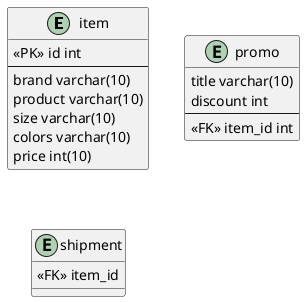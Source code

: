 @startuml order

entity item {
    <<PK>> id int
    --
    brand varchar(10)
    product varchar(10)
    size varchar(10)
    colors varchar(10)
    price int(10)
}

entity promo {
    title varchar(10)
    discount int
    --
    <<FK>> item_id int
}

entity shipment {
    
    <<FK>> item_id
}

@enduml